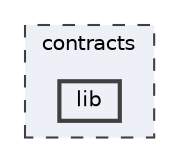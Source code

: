 digraph "lib"
{
 // INTERACTIVE_SVG=YES
 // LATEX_PDF_SIZE
  bgcolor="transparent";
  edge [fontname=Helvetica,fontsize=10,labelfontname=Helvetica,labelfontsize=10];
  node [fontname=Helvetica,fontsize=10,shape=box,height=0.2,width=0.4];
  compound=true
  subgraph clusterdir_ae9b15dd87e066e1908bbd90e8f38627 {
    graph [ bgcolor="#edf0f7", pencolor="grey25", label="contracts", fontname=Helvetica,fontsize=10 style="filled,dashed", URL="dir_ae9b15dd87e066e1908bbd90e8f38627.html",tooltip=""]
  dir_cd3bc7587fafe2eeaadac5d8592137be [label="lib", fillcolor="#edf0f7", color="grey25", style="filled,bold", URL="dir_cd3bc7587fafe2eeaadac5d8592137be.html",tooltip=""];
  }
}
